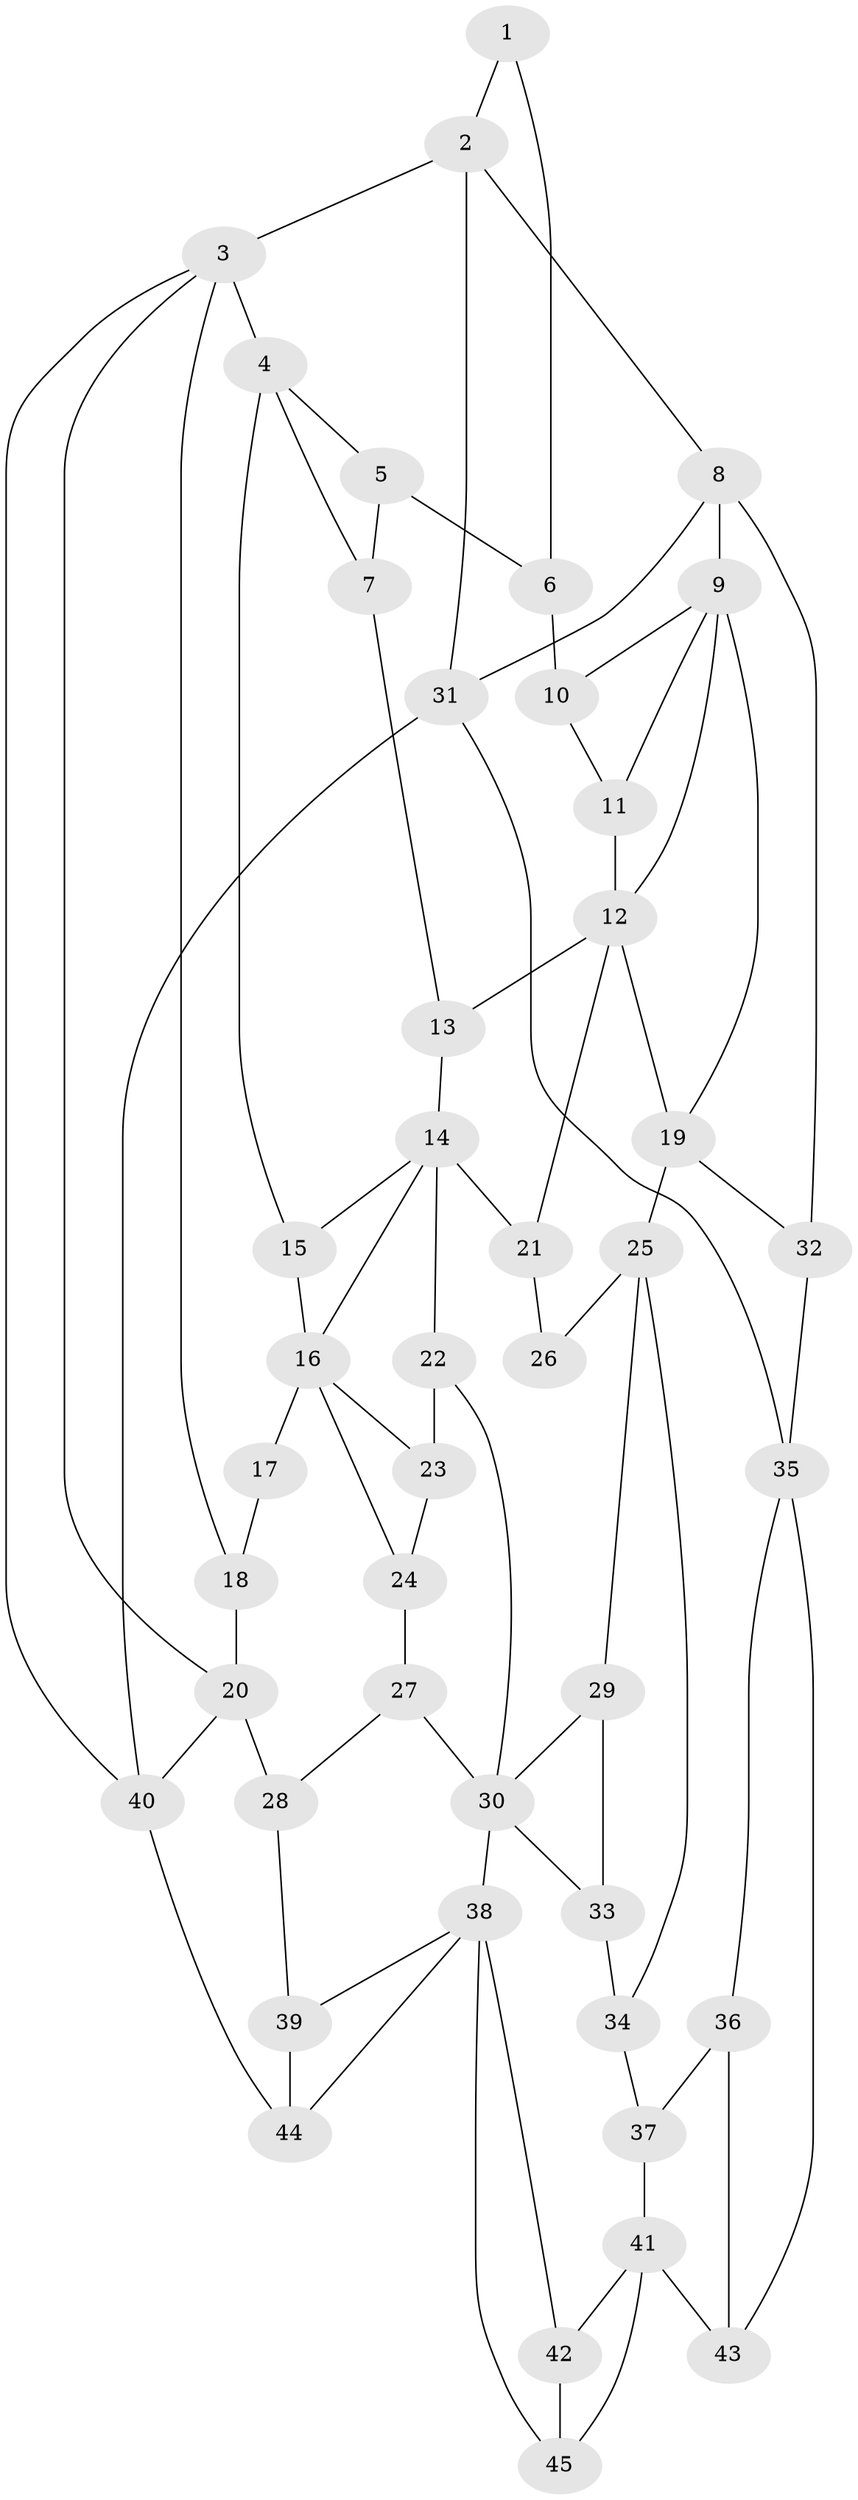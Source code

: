 // original degree distribution, {3: 0.02247191011235955, 5: 0.5617977528089888, 4: 0.2247191011235955, 6: 0.19101123595505617}
// Generated by graph-tools (version 1.1) at 2025/38/03/09/25 02:38:42]
// undirected, 45 vertices, 78 edges
graph export_dot {
graph [start="1"]
  node [color=gray90,style=filled];
  1;
  2;
  3;
  4;
  5;
  6;
  7;
  8;
  9;
  10;
  11;
  12;
  13;
  14;
  15;
  16;
  17;
  18;
  19;
  20;
  21;
  22;
  23;
  24;
  25;
  26;
  27;
  28;
  29;
  30;
  31;
  32;
  33;
  34;
  35;
  36;
  37;
  38;
  39;
  40;
  41;
  42;
  43;
  44;
  45;
  1 -- 2 [weight=1.0];
  1 -- 6 [weight=1.0];
  2 -- 3 [weight=1.0];
  2 -- 8 [weight=1.0];
  2 -- 31 [weight=1.0];
  3 -- 4 [weight=2.0];
  3 -- 18 [weight=1.0];
  3 -- 20 [weight=1.0];
  3 -- 40 [weight=1.0];
  4 -- 5 [weight=1.0];
  4 -- 7 [weight=1.0];
  4 -- 15 [weight=1.0];
  5 -- 6 [weight=1.0];
  5 -- 7 [weight=2.0];
  6 -- 10 [weight=1.0];
  7 -- 13 [weight=1.0];
  8 -- 9 [weight=2.0];
  8 -- 31 [weight=1.0];
  8 -- 32 [weight=1.0];
  9 -- 10 [weight=1.0];
  9 -- 11 [weight=1.0];
  9 -- 12 [weight=1.0];
  9 -- 19 [weight=1.0];
  10 -- 11 [weight=1.0];
  11 -- 12 [weight=1.0];
  12 -- 13 [weight=2.0];
  12 -- 19 [weight=1.0];
  12 -- 21 [weight=1.0];
  13 -- 14 [weight=1.0];
  14 -- 15 [weight=1.0];
  14 -- 16 [weight=1.0];
  14 -- 21 [weight=1.0];
  14 -- 22 [weight=1.0];
  15 -- 16 [weight=1.0];
  16 -- 17 [weight=2.0];
  16 -- 23 [weight=1.0];
  16 -- 24 [weight=1.0];
  17 -- 18 [weight=1.0];
  18 -- 20 [weight=1.0];
  19 -- 25 [weight=2.0];
  19 -- 32 [weight=1.0];
  20 -- 28 [weight=2.0];
  20 -- 40 [weight=1.0];
  21 -- 26 [weight=1.0];
  22 -- 23 [weight=1.0];
  22 -- 30 [weight=1.0];
  23 -- 24 [weight=1.0];
  24 -- 27 [weight=1.0];
  25 -- 26 [weight=2.0];
  25 -- 29 [weight=1.0];
  25 -- 34 [weight=1.0];
  27 -- 28 [weight=1.0];
  27 -- 30 [weight=1.0];
  28 -- 39 [weight=1.0];
  29 -- 30 [weight=1.0];
  29 -- 33 [weight=1.0];
  30 -- 33 [weight=1.0];
  30 -- 38 [weight=2.0];
  31 -- 35 [weight=1.0];
  31 -- 40 [weight=1.0];
  32 -- 35 [weight=1.0];
  33 -- 34 [weight=1.0];
  34 -- 37 [weight=1.0];
  35 -- 36 [weight=1.0];
  35 -- 43 [weight=1.0];
  36 -- 37 [weight=1.0];
  36 -- 43 [weight=1.0];
  37 -- 41 [weight=1.0];
  38 -- 39 [weight=1.0];
  38 -- 42 [weight=1.0];
  38 -- 44 [weight=1.0];
  38 -- 45 [weight=1.0];
  39 -- 44 [weight=1.0];
  40 -- 44 [weight=1.0];
  41 -- 42 [weight=1.0];
  41 -- 43 [weight=1.0];
  41 -- 45 [weight=1.0];
  42 -- 45 [weight=1.0];
}
